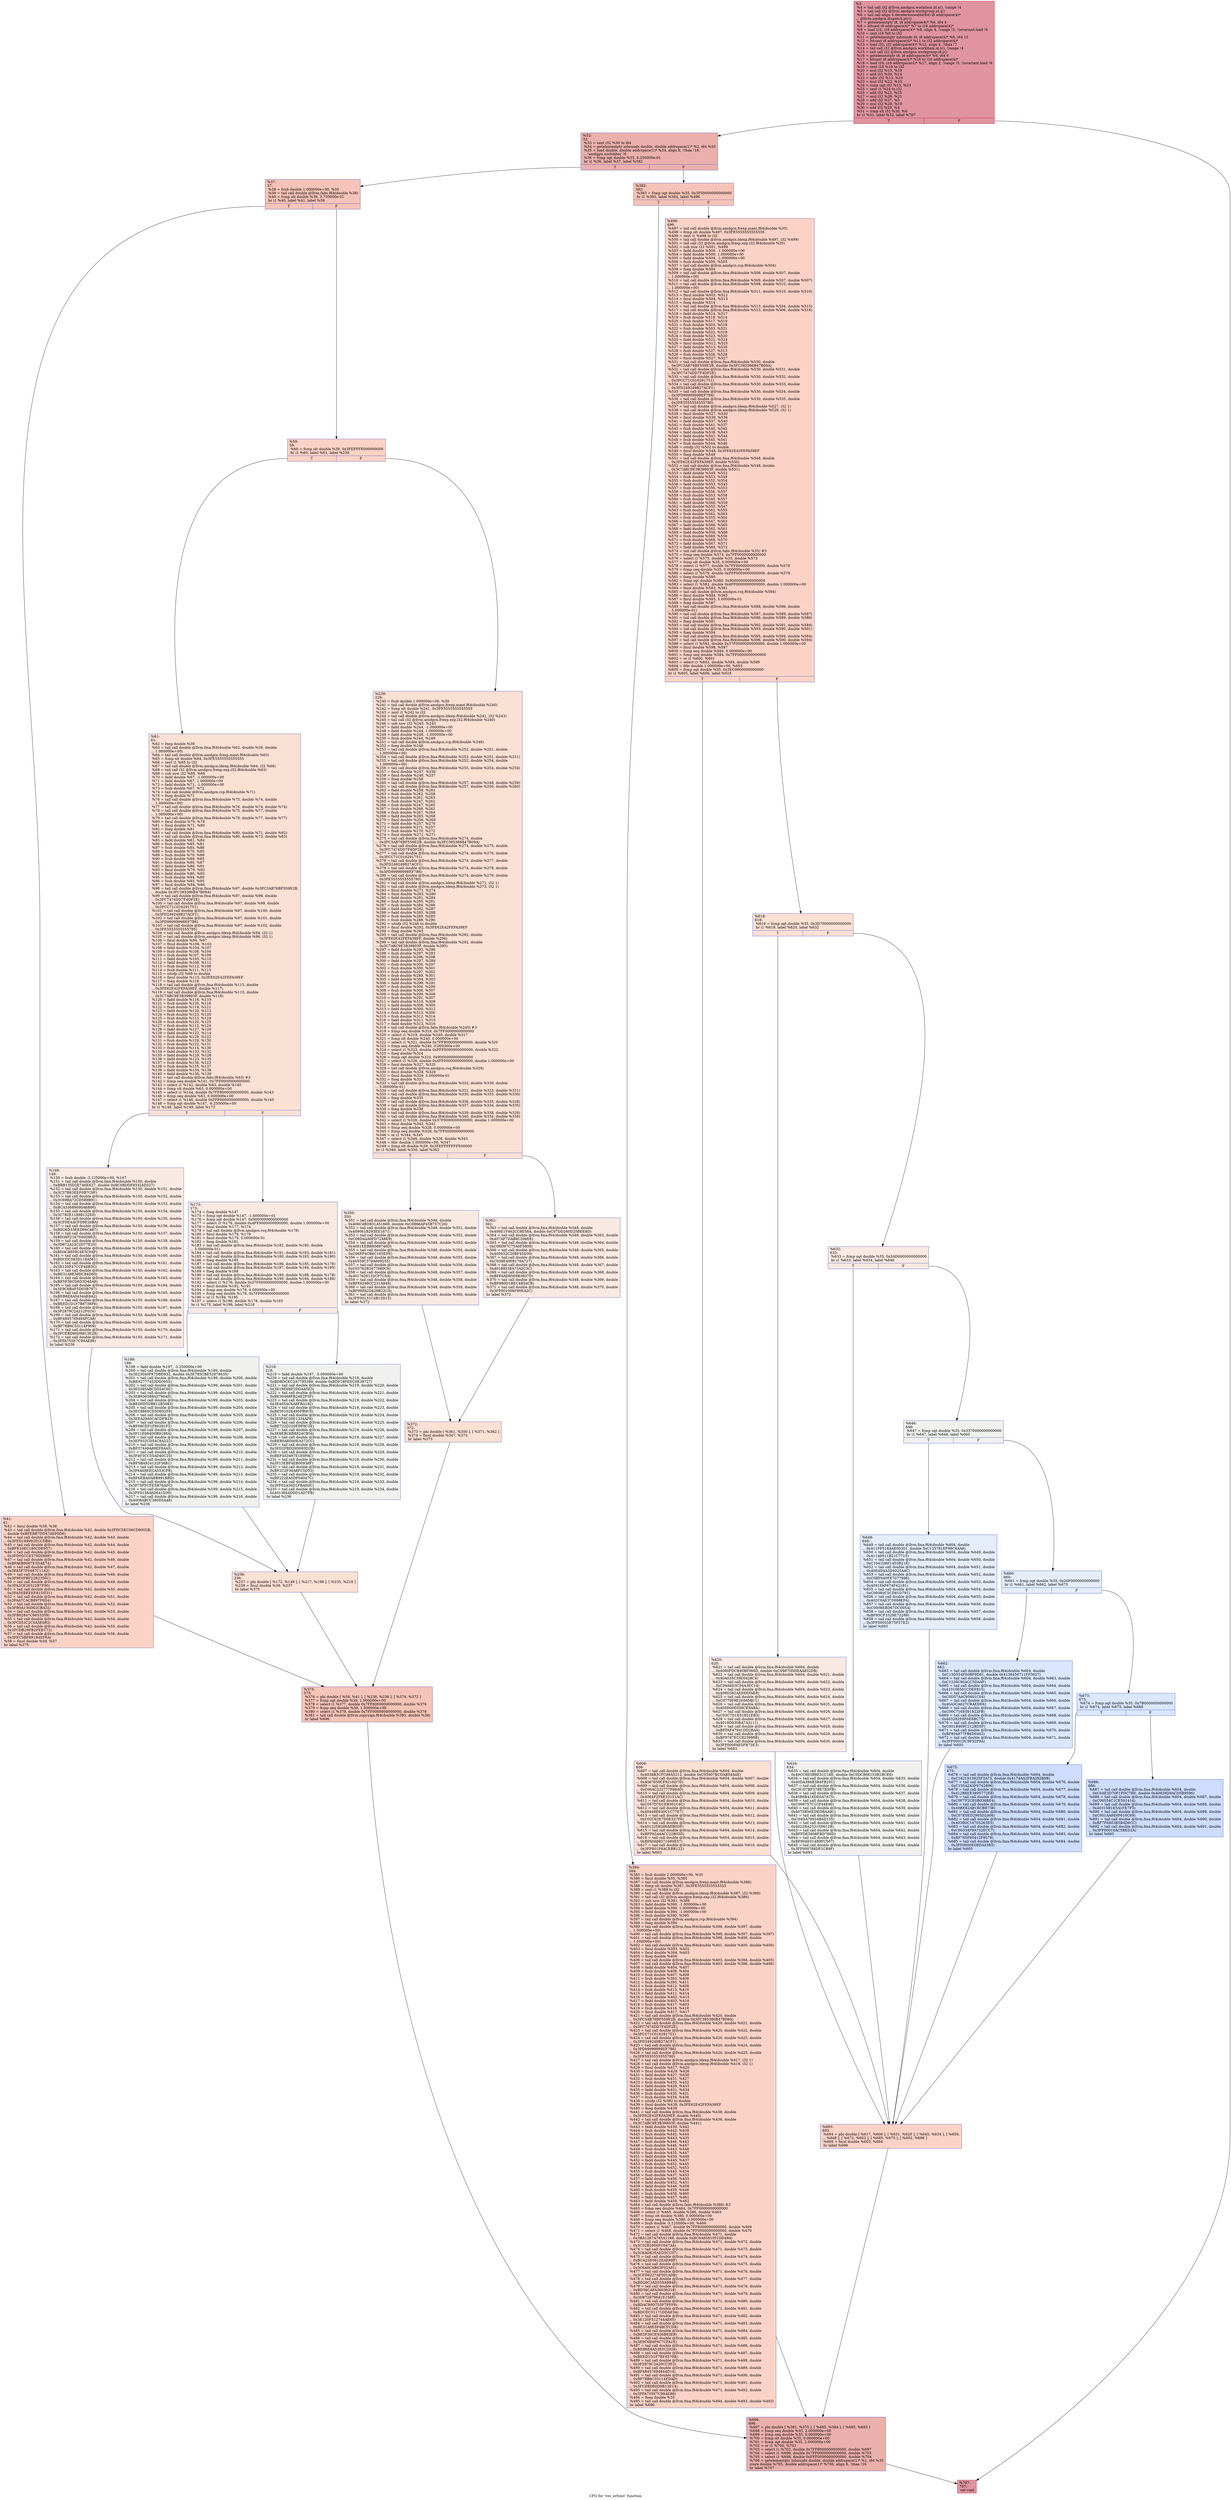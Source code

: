 digraph "CFG for 'vec_erfcinv' function" {
	label="CFG for 'vec_erfcinv' function";

	Node0x645a3f0 [shape=record,color="#b70d28ff", style=filled, fillcolor="#b70d2870",label="{%3:\l  %4 = tail call i32 @llvm.amdgcn.workitem.id.x(), !range !4\l  %5 = tail call i32 @llvm.amdgcn.workgroup.id.x()\l  %6 = tail call align 4 dereferenceable(64) i8 addrspace(4)*\l... @llvm.amdgcn.dispatch.ptr()\l  %7 = getelementptr i8, i8 addrspace(4)* %6, i64 4\l  %8 = bitcast i8 addrspace(4)* %7 to i16 addrspace(4)*\l  %9 = load i16, i16 addrspace(4)* %8, align 4, !range !5, !invariant.load !6\l  %10 = zext i16 %9 to i32\l  %11 = getelementptr inbounds i8, i8 addrspace(4)* %6, i64 12\l  %12 = bitcast i8 addrspace(4)* %11 to i32 addrspace(4)*\l  %13 = load i32, i32 addrspace(4)* %12, align 4, !tbaa !7\l  %14 = tail call i32 @llvm.amdgcn.workitem.id.y(), !range !4\l  %15 = tail call i32 @llvm.amdgcn.workgroup.id.y()\l  %16 = getelementptr i8, i8 addrspace(4)* %6, i64 6\l  %17 = bitcast i8 addrspace(4)* %16 to i16 addrspace(4)*\l  %18 = load i16, i16 addrspace(4)* %17, align 2, !range !5, !invariant.load !6\l  %19 = zext i16 %18 to i32\l  %20 = mul i32 %15, %19\l  %21 = add i32 %20, %14\l  %22 = udiv i32 %13, %10\l  %23 = mul i32 %22, %10\l  %24 = icmp ugt i32 %13, %23\l  %25 = zext i1 %24 to i32\l  %26 = add i32 %22, %25\l  %27 = mul i32 %26, %21\l  %28 = add i32 %27, %5\l  %29 = mul i32 %28, %10\l  %30 = add i32 %29, %4\l  %31 = icmp slt i32 %30, %0\l  br i1 %31, label %32, label %707\l|{<s0>T|<s1>F}}"];
	Node0x645a3f0:s0 -> Node0x645e430;
	Node0x645a3f0:s1 -> Node0x645e4c0;
	Node0x645e430 [shape=record,color="#3d50c3ff", style=filled, fillcolor="#d24b4070",label="{%32:\l32:                                               \l  %33 = sext i32 %30 to i64\l  %34 = getelementptr inbounds double, double addrspace(1)* %2, i64 %33\l  %35 = load double, double addrspace(1)* %34, align 8, !tbaa !16,\l... !amdgpu.noclobber !6\l  %36 = fcmp ogt double %35, 6.250000e-01\l  br i1 %36, label %37, label %382\l|{<s0>T|<s1>F}}"];
	Node0x645e430:s0 -> Node0x645f4e0;
	Node0x645e430:s1 -> Node0x645f570;
	Node0x645f4e0 [shape=record,color="#3d50c3ff", style=filled, fillcolor="#e8765c70",label="{%37:\l37:                                               \l  %38 = fsub double 1.000000e+00, %35\l  %39 = tail call double @llvm.fabs.f64(double %38)\l  %40 = fcmp olt double %39, 3.750000e-01\l  br i1 %40, label %41, label %59\l|{<s0>T|<s1>F}}"];
	Node0x645f4e0:s0 -> Node0x645f9d0;
	Node0x645f4e0:s1 -> Node0x645fa60;
	Node0x645f9d0 [shape=record,color="#3d50c3ff", style=filled, fillcolor="#f59c7d70",label="{%41:\l41:                                               \l  %42 = fmul double %38, %38\l  %43 = tail call double @llvm.fma.f64(double %42, double 0x3FDC5EC06CD8002B,\l... double 0xBFEBB7DD47AEF0D6)\l  %44 = tail call double @llvm.fma.f64(double %42, double %43, double\l... 0x3FED189992ECCDB6)\l  %45 = tail call double @llvm.fma.f64(double %42, double %44, double\l... 0xBFE10EC180CDE957)\l  %46 = tail call double @llvm.fma.f64(double %42, double %45, double\l... 0x3FD05CCE379DD66F)\l  %47 = tail call double @llvm.fma.f64(double %42, double %46, double\l... 0xBFA6B9067E3DAE74)\l  %48 = tail call double @llvm.fma.f64(double %42, double %47, double\l... 0x3FA5F7F0487C11A3)\l  %49 = tail call double @llvm.fma.f64(double %42, double %48, double\l... 0x3F9E0FBF22B2350C)\l  %50 = tail call double @llvm.fma.f64(double %42, double %49, double\l... 0x3FA2CE26322B7F90)\l  %51 = tail call double @llvm.fma.f64(double %42, double %50, double\l... 0x3FA5EBEEEE81DD31)\l  %52 = tail call double @llvm.fma.f64(double %42, double %51, double\l... 0x3FAA7CACB897F0D4)\l  %53 = tail call double @llvm.fma.f64(double %42, double %52, double\l... 0x3FB0A130D62CBA32)\l  %54 = tail call double @llvm.fma.f64(double %42, double %53, double\l... 0x3FB62847C8653359)\l  %55 = tail call double @llvm.fma.f64(double %42, double %54, double\l... 0x3FC053C2C0A5E083)\l  %56 = tail call double @llvm.fma.f64(double %42, double %55, double\l... 0x3FCDB29FB2FEEC72)\l  %57 = tail call double @llvm.fma.f64(double %42, double %56, double\l... 0x3FEC5BF891B4EF6A)\l  %58 = fmul double %39, %57\l  br label %375\l}"];
	Node0x645f9d0 -> Node0x64613e0;
	Node0x645fa60 [shape=record,color="#3d50c3ff", style=filled, fillcolor="#f59c7d70",label="{%59:\l59:                                               \l  %60 = fcmp olt double %39, 0x3FEFFFE000000000\l  br i1 %60, label %61, label %239\l|{<s0>T|<s1>F}}"];
	Node0x645fa60:s0 -> Node0x6461570;
	Node0x645fa60:s1 -> Node0x6461600;
	Node0x6461570 [shape=record,color="#3d50c3ff", style=filled, fillcolor="#f7b99e70",label="{%61:\l61:                                               \l  %62 = fneg double %39\l  %63 = tail call double @llvm.fma.f64(double %62, double %39, double\l... 1.000000e+00)\l  %64 = tail call double @llvm.amdgcn.frexp.mant.f64(double %63)\l  %65 = fcmp olt double %64, 0x3FE5555555555555\l  %66 = zext i1 %65 to i32\l  %67 = tail call double @llvm.amdgcn.ldexp.f64(double %64, i32 %66)\l  %68 = tail call i32 @llvm.amdgcn.frexp.exp.i32.f64(double %63)\l  %69 = sub nsw i32 %68, %66\l  %70 = fadd double %67, -1.000000e+00\l  %71 = fadd double %67, 1.000000e+00\l  %72 = fadd double %71, -1.000000e+00\l  %73 = fsub double %67, %72\l  %74 = tail call double @llvm.amdgcn.rcp.f64(double %71)\l  %75 = fneg double %71\l  %76 = tail call double @llvm.fma.f64(double %75, double %74, double\l... 1.000000e+00)\l  %77 = tail call double @llvm.fma.f64(double %76, double %74, double %74)\l  %78 = tail call double @llvm.fma.f64(double %75, double %77, double\l... 1.000000e+00)\l  %79 = tail call double @llvm.fma.f64(double %78, double %77, double %77)\l  %80 = fmul double %70, %79\l  %81 = fmul double %71, %80\l  %82 = fneg double %81\l  %83 = tail call double @llvm.fma.f64(double %80, double %71, double %82)\l  %84 = tail call double @llvm.fma.f64(double %80, double %73, double %83)\l  %85 = fadd double %81, %84\l  %86 = fsub double %85, %81\l  %87 = fsub double %84, %86\l  %88 = fsub double %70, %85\l  %89 = fsub double %70, %88\l  %90 = fsub double %89, %85\l  %91 = fsub double %90, %87\l  %92 = fadd double %88, %91\l  %93 = fmul double %79, %92\l  %94 = fadd double %80, %93\l  %95 = fsub double %94, %80\l  %96 = fsub double %93, %95\l  %97 = fmul double %94, %94\l  %98 = tail call double @llvm.fma.f64(double %97, double 0x3FC3AB76BF559E2B,\l... double 0x3FC385386B47B09A)\l  %99 = tail call double @llvm.fma.f64(double %97, double %98, double\l... 0x3FC7474DD7F4DF2E)\l  %100 = tail call double @llvm.fma.f64(double %97, double %99, double\l... 0x3FCC71C016291751)\l  %101 = tail call double @llvm.fma.f64(double %97, double %100, double\l... 0x3FD249249B27ACF1)\l  %102 = tail call double @llvm.fma.f64(double %97, double %101, double\l... 0x3FD99999998EF7B6)\l  %103 = tail call double @llvm.fma.f64(double %97, double %102, double\l... 0x3FE5555555555780)\l  %104 = tail call double @llvm.amdgcn.ldexp.f64(double %94, i32 1)\l  %105 = tail call double @llvm.amdgcn.ldexp.f64(double %96, i32 1)\l  %106 = fmul double %94, %97\l  %107 = fmul double %106, %103\l  %108 = fadd double %104, %107\l  %109 = fsub double %108, %104\l  %110 = fsub double %107, %109\l  %111 = fadd double %105, %110\l  %112 = fadd double %108, %111\l  %113 = fsub double %112, %108\l  %114 = fsub double %111, %113\l  %115 = sitofp i32 %69 to double\l  %116 = fmul double %115, 0x3FE62E42FEFA39EF\l  %117 = fneg double %116\l  %118 = tail call double @llvm.fma.f64(double %115, double\l... 0x3FE62E42FEFA39EF, double %117)\l  %119 = tail call double @llvm.fma.f64(double %115, double\l... 0x3C7ABC9E3B39803F, double %118)\l  %120 = fadd double %116, %119\l  %121 = fsub double %120, %116\l  %122 = fsub double %119, %121\l  %123 = fadd double %120, %112\l  %124 = fsub double %123, %120\l  %125 = fsub double %123, %124\l  %126 = fsub double %120, %125\l  %127 = fsub double %112, %124\l  %128 = fadd double %127, %126\l  %129 = fadd double %122, %114\l  %130 = fsub double %129, %122\l  %131 = fsub double %129, %130\l  %132 = fsub double %122, %131\l  %133 = fsub double %114, %130\l  %134 = fadd double %133, %132\l  %135 = fadd double %129, %128\l  %136 = fadd double %123, %135\l  %137 = fsub double %136, %123\l  %138 = fsub double %135, %137\l  %139 = fadd double %134, %138\l  %140 = fadd double %136, %139\l  %141 = tail call double @llvm.fabs.f64(double %63) #3\l  %142 = fcmp oeq double %141, 0x7FF0000000000000\l  %143 = select i1 %142, double %63, double %140\l  %144 = fcmp olt double %63, 0.000000e+00\l  %145 = select i1 %144, double 0x7FF8000000000000, double %143\l  %146 = fcmp oeq double %63, 0.000000e+00\l  %147 = select i1 %146, double 0xFFF0000000000000, double %145\l  %148 = fcmp ogt double %147, -6.250000e+00\l  br i1 %148, label %149, label %173\l|{<s0>T|<s1>F}}"];
	Node0x6461570:s0 -> Node0x6466360;
	Node0x6461570:s1 -> Node0x64663f0;
	Node0x6466360 [shape=record,color="#3d50c3ff", style=filled, fillcolor="#efcebd70",label="{%149:\l149:                                              \l  %150 = fsub double -3.125000e+00, %147\l  %151 = tail call double @llvm.fma.f64(double %150, double\l... 0xBBB135D2E746E627, double 0xBC08DDF93324D327)\l  %152 = tail call double @llvm.fma.f64(double %150, double %151, double\l... 0x3C37B83EEF0B7C9F)\l  %153 = tail call double @llvm.fma.f64(double %150, double %152, double\l... 0x3C69BA72CD589B91)\l  %154 = tail call double @llvm.fma.f64(double %150, double %153, double\l... 0xBCA33689090A6B96)\l  %155 = tail call double @llvm.fma.f64(double %150, double %154, double\l... 0x3C782E11898132E0)\l  %156 = tail call double @llvm.fma.f64(double %150, double %155, double\l... 0x3CFDE4ACFD9E26BA)\l  %157 = tail call double @llvm.fma.f64(double %150, double %156, double\l... 0xBD26D33EED66C487)\l  %158 = tail call double @llvm.fma.f64(double %150, double %157, double\l... 0xBD36F2167040D8E2)\l  %159 = tail call double @llvm.fma.f64(double %150, double %158, double\l... 0x3D872A22C2D77E20)\l  %160 = tail call double @llvm.fma.f64(double %150, double %159, double\l... 0xBDAC8859C4E5C0AF)\l  %161 = tail call double @llvm.fma.f64(double %150, double %160, double\l... 0xBDCDC583D118A561)\l  %162 = tail call double @llvm.fma.f64(double %150, double %161, double\l... 0x3E120F47CCF46B3C)\l  %163 = tail call double @llvm.fma.f64(double %150, double %162, double\l... 0xBE31A9E38DC84D60)\l  %164 = tail call double @llvm.fma.f64(double %150, double %163, double\l... 0xBE5F36CD6D3D46A9)\l  %165 = tail call double @llvm.fma.f64(double %150, double %164, double\l... 0x3E9C6B4F5D03B787)\l  %166 = tail call double @llvm.fma.f64(double %150, double %165, double\l... 0xBEB6E8A5434AE8A2)\l  %167 = tail call double @llvm.fma.f64(double %150, double %166, double\l... 0xBEED1D1F7B8736F6)\l  %168 = tail call double @llvm.fma.f64(double %150, double %167, double\l... 0x3F2879C2A212F024)\l  %169 = tail call double @llvm.fma.f64(double %150, double %168, double\l... 0xBF4845769484FCA8)\l  %170 = tail call double @llvm.fma.f64(double %150, double %169, double\l... 0xBF78B6C33114F909)\l  %171 = tail call double @llvm.fma.f64(double %150, double %170, double\l... 0x3FCEBD80D9B13E28)\l  %172 = tail call double @llvm.fma.f64(double %150, double %171, double\l... 0x3FFA755E7C99AE86)\l  br label %236\l}"];
	Node0x6466360 -> Node0x6468fa0;
	Node0x64663f0 [shape=record,color="#3d50c3ff", style=filled, fillcolor="#efcebd70",label="{%173:\l173:                                              \l  %174 = fneg double %147\l  %175 = fcmp ogt double %147, -1.600000e+01\l  %176 = fcmp ogt double %147, 0x9000000000000000\l  %177 = select i1 %176, double 0x4FF0000000000000, double 1.000000e+00\l  %178 = fmul double %177, %174\l  %179 = tail call double @llvm.amdgcn.rsq.f64(double %178)\l  %180 = fmul double %178, %179\l  %181 = fmul double %179, 5.000000e-01\l  %182 = fneg double %181\l  %183 = tail call double @llvm.fma.f64(double %182, double %180, double\l... 5.000000e-01)\l  %184 = tail call double @llvm.fma.f64(double %181, double %183, double %181)\l  %185 = tail call double @llvm.fma.f64(double %180, double %183, double %180)\l  %186 = fneg double %185\l  %187 = tail call double @llvm.fma.f64(double %186, double %185, double %178)\l  %188 = tail call double @llvm.fma.f64(double %187, double %184, double %185)\l  %189 = fneg double %188\l  %190 = tail call double @llvm.fma.f64(double %189, double %188, double %178)\l  %191 = tail call double @llvm.fma.f64(double %190, double %184, double %188)\l  %192 = select i1 %176, double 0x37F0000000000000, double 1.000000e+00\l  %193 = fmul double %192, %191\l  %194 = fcmp oeq double %178, 0.000000e+00\l  %195 = fcmp oeq double %178, 0x7FF0000000000000\l  %196 = or i1 %194, %195\l  %197 = select i1 %196, double %178, double %193\l  br i1 %175, label %198, label %218\l|{<s0>T|<s1>F}}"];
	Node0x64663f0:s0 -> Node0x646a4f0;
	Node0x64663f0:s1 -> Node0x646a580;
	Node0x646a4f0 [shape=record,color="#3d50c3ff", style=filled, fillcolor="#dedcdb70",label="{%198:\l198:                                              \l  %199 = fadd double %197, -3.250000e+00\l  %200 = tail call double @llvm.fma.f64(double %199, double\l... 0x3E23040F87DBD932, double 0x3E785CBE52878635)\l  %201 = tail call double @llvm.fma.f64(double %199, double %200, double\l... 0xBE92777453DD3955)\l  %202 = tail call double @llvm.fma.f64(double %199, double %201, double\l... 0x3E5395ABCD554C6C)\l  %203 = tail call double @llvm.fma.f64(double %199, double %202, double\l... 0x3EB936388A3790AD)\l  %204 = tail call double @llvm.fma.f64(double %199, double %203, double\l... 0xBED0D5DB812B5083)\l  %205 = tail call double @llvm.fma.f64(double %199, double %204, double\l... 0x3EC8860CD5D652F6)\l  %206 = tail call double @llvm.fma.f64(double %199, double %205, double\l... 0x3EEA29A0CACDFB23)\l  %207 = tail call double @llvm.fma.f64(double %199, double %206, double\l... 0xBF08CEF1F80281F2)\l  %208 = tail call double @llvm.fma.f64(double %199, double %207, double\l... 0x3F11E684D0B9188A)\l  %209 = tail call double @llvm.fma.f64(double %199, double %208, double\l... 0x3EF932CD54C8A222)\l  %210 = tail call double @llvm.fma.f64(double %199, double %209, double\l... 0xBF37448A89EF8AA3)\l  %211 = tail call double @llvm.fma.f64(double %199, double %210, double\l... 0x3F4F3CC55AD40C25)\l  %212 = tail call double @llvm.fma.f64(double %199, double %211, double\l... 0xBF5BA924132F38B1)\l  %213 = tail call double @llvm.fma.f64(double %199, double %212, double\l... 0x3F6468EECA533CF8)\l  %214 = tail call double @llvm.fma.f64(double %199, double %213, double\l... 0xBF6EBADABB891BBD)\l  %215 = tail call double @llvm.fma.f64(double %199, double %214, double\l... 0x3F75FFCFE5B76AFC)\l  %216 = tail call double @llvm.fma.f64(double %199, double %215, double\l... 0x3FF0158A6D641D39)\l  %217 = tail call double @llvm.fma.f64(double %199, double %216, double\l... 0x4008ABCC380D5A48)\l  br label %236\l}"];
	Node0x646a4f0 -> Node0x6468fa0;
	Node0x646a580 [shape=record,color="#3d50c3ff", style=filled, fillcolor="#dedcdb70",label="{%218:\l218:                                              \l  %219 = fadd double %197, -5.000000e+00\l  %220 = tail call double @llvm.fma.f64(double %219, double\l... 0xBDBDCEC3A7785389, double 0xBDF18FEEC0E38727)\l  %221 = tail call double @llvm.fma.f64(double %219, double %220, double\l... 0x3E19E6BF2DDA45E3)\l  %222 = tail call double @llvm.fma.f64(double %219, double %221, double\l... 0xBE30468FB24E2F5F)\l  %223 = tail call double @llvm.fma.f64(double %219, double %222, double\l... 0x3E405AC6A8FBA182)\l  %224 = tail call double @llvm.fma.f64(double %219, double %223, double\l... 0xBE50102E495FB9C0)\l  %225 = tail call double @llvm.fma.f64(double %219, double %224, double\l... 0x3E5F4C20E1334AF8)\l  %226 = tail call double @llvm.fma.f64(double %219, double %225, double\l... 0xBE722D220FDF9C3E)\l  %227 = tail call double @llvm.fma.f64(double %219, double %226, double\l... 0x3E8EBC8BB824CB54)\l  %228 = tail call double @llvm.fma.f64(double %219, double %227, double\l... 0xBEB0A8D40EA372CC)\l  %229 = tail call double @llvm.fma.f64(double %219, double %228, double\l... 0x3ED2FBD29D093D2B)\l  %230 = tail call double @llvm.fma.f64(double %219, double %229, double\l... 0xBEF4A3497E1E0FAC)\l  %231 = tail call double @llvm.fma.f64(double %219, double %230, double\l... 0x3F13EBF4EB00938F)\l  %232 = tail call double @llvm.fma.f64(double %219, double %231, double\l... 0xBF2C2F36A8FC5D53)\l  %233 = tail call double @llvm.fma.f64(double %219, double %232, double\l... 0xBF222EA5DF04047C)\l  %234 = tail call double @llvm.fma.f64(double %219, double %233, double\l... 0x3FF02A30D1FBA0DC)\l  %235 = tail call double @llvm.fma.f64(double %219, double %234, double\l... 0x4013664DDD1AD7FB)\l  br label %236\l}"];
	Node0x646a580 -> Node0x6468fa0;
	Node0x6468fa0 [shape=record,color="#3d50c3ff", style=filled, fillcolor="#f7b99e70",label="{%236:\l236:                                              \l  %237 = phi double [ %172, %149 ], [ %217, %198 ], [ %235, %218 ]\l  %238 = fmul double %39, %237\l  br label %375\l}"];
	Node0x6468fa0 -> Node0x64613e0;
	Node0x6461600 [shape=record,color="#3d50c3ff", style=filled, fillcolor="#f7b99e70",label="{%239:\l239:                                              \l  %240 = fsub double 1.000000e+00, %39\l  %241 = tail call double @llvm.amdgcn.frexp.mant.f64(double %240)\l  %242 = fcmp olt double %241, 0x3FE5555555555555\l  %243 = zext i1 %242 to i32\l  %244 = tail call double @llvm.amdgcn.ldexp.f64(double %241, i32 %243)\l  %245 = tail call i32 @llvm.amdgcn.frexp.exp.i32.f64(double %240)\l  %246 = sub nsw i32 %245, %243\l  %247 = fadd double %244, -1.000000e+00\l  %248 = fadd double %244, 1.000000e+00\l  %249 = fadd double %248, -1.000000e+00\l  %250 = fsub double %244, %249\l  %251 = tail call double @llvm.amdgcn.rcp.f64(double %248)\l  %252 = fneg double %248\l  %253 = tail call double @llvm.fma.f64(double %252, double %251, double\l... 1.000000e+00)\l  %254 = tail call double @llvm.fma.f64(double %253, double %251, double %251)\l  %255 = tail call double @llvm.fma.f64(double %252, double %254, double\l... 1.000000e+00)\l  %256 = tail call double @llvm.fma.f64(double %255, double %254, double %254)\l  %257 = fmul double %247, %256\l  %258 = fmul double %248, %257\l  %259 = fneg double %258\l  %260 = tail call double @llvm.fma.f64(double %257, double %248, double %259)\l  %261 = tail call double @llvm.fma.f64(double %257, double %250, double %260)\l  %262 = fadd double %258, %261\l  %263 = fsub double %262, %258\l  %264 = fsub double %261, %263\l  %265 = fsub double %247, %262\l  %266 = fsub double %247, %265\l  %267 = fsub double %266, %262\l  %268 = fsub double %267, %264\l  %269 = fadd double %265, %268\l  %270 = fmul double %256, %269\l  %271 = fadd double %257, %270\l  %272 = fsub double %271, %257\l  %273 = fsub double %270, %272\l  %274 = fmul double %271, %271\l  %275 = tail call double @llvm.fma.f64(double %274, double\l... 0x3FC3AB76BF559E2B, double 0x3FC385386B47B09A)\l  %276 = tail call double @llvm.fma.f64(double %274, double %275, double\l... 0x3FC7474DD7F4DF2E)\l  %277 = tail call double @llvm.fma.f64(double %274, double %276, double\l... 0x3FCC71C016291751)\l  %278 = tail call double @llvm.fma.f64(double %274, double %277, double\l... 0x3FD249249B27ACF1)\l  %279 = tail call double @llvm.fma.f64(double %274, double %278, double\l... 0x3FD99999998EF7B6)\l  %280 = tail call double @llvm.fma.f64(double %274, double %279, double\l... 0x3FE5555555555780)\l  %281 = tail call double @llvm.amdgcn.ldexp.f64(double %271, i32 1)\l  %282 = tail call double @llvm.amdgcn.ldexp.f64(double %273, i32 1)\l  %283 = fmul double %271, %274\l  %284 = fmul double %283, %280\l  %285 = fadd double %281, %284\l  %286 = fsub double %285, %281\l  %287 = fsub double %284, %286\l  %288 = fadd double %282, %287\l  %289 = fadd double %285, %288\l  %290 = fsub double %289, %285\l  %291 = fsub double %288, %290\l  %292 = sitofp i32 %246 to double\l  %293 = fmul double %292, 0x3FE62E42FEFA39EF\l  %294 = fneg double %293\l  %295 = tail call double @llvm.fma.f64(double %292, double\l... 0x3FE62E42FEFA39EF, double %294)\l  %296 = tail call double @llvm.fma.f64(double %292, double\l... 0x3C7ABC9E3B39803F, double %295)\l  %297 = fadd double %293, %296\l  %298 = fsub double %297, %293\l  %299 = fsub double %296, %298\l  %300 = fadd double %297, %289\l  %301 = fsub double %300, %297\l  %302 = fsub double %300, %301\l  %303 = fsub double %297, %302\l  %304 = fsub double %289, %301\l  %305 = fadd double %304, %303\l  %306 = fadd double %299, %291\l  %307 = fsub double %306, %299\l  %308 = fsub double %306, %307\l  %309 = fsub double %299, %308\l  %310 = fsub double %291, %307\l  %311 = fadd double %310, %309\l  %312 = fadd double %306, %305\l  %313 = fadd double %300, %312\l  %314 = fsub double %313, %300\l  %315 = fsub double %312, %314\l  %316 = fadd double %311, %315\l  %317 = fadd double %313, %316\l  %318 = tail call double @llvm.fabs.f64(double %240) #3\l  %319 = fcmp oeq double %318, 0x7FF0000000000000\l  %320 = select i1 %319, double %240, double %317\l  %321 = fcmp olt double %240, 0.000000e+00\l  %322 = select i1 %321, double 0x7FF8000000000000, double %320\l  %323 = fcmp oeq double %240, 0.000000e+00\l  %324 = select i1 %323, double 0xFFF0000000000000, double %322\l  %325 = fneg double %324\l  %326 = fcmp ogt double %324, 0x9000000000000000\l  %327 = select i1 %326, double 0x4FF0000000000000, double 1.000000e+00\l  %328 = fmul double %327, %325\l  %329 = tail call double @llvm.amdgcn.rsq.f64(double %328)\l  %330 = fmul double %328, %329\l  %331 = fmul double %329, 5.000000e-01\l  %332 = fneg double %331\l  %333 = tail call double @llvm.fma.f64(double %332, double %330, double\l... 5.000000e-01)\l  %334 = tail call double @llvm.fma.f64(double %331, double %333, double %331)\l  %335 = tail call double @llvm.fma.f64(double %330, double %333, double %330)\l  %336 = fneg double %335\l  %337 = tail call double @llvm.fma.f64(double %336, double %335, double %328)\l  %338 = tail call double @llvm.fma.f64(double %337, double %334, double %335)\l  %339 = fneg double %338\l  %340 = tail call double @llvm.fma.f64(double %339, double %338, double %328)\l  %341 = tail call double @llvm.fma.f64(double %340, double %334, double %338)\l  %342 = select i1 %326, double 0x37F0000000000000, double 1.000000e+00\l  %343 = fmul double %342, %341\l  %344 = fcmp oeq double %328, 0.000000e+00\l  %345 = fcmp oeq double %328, 0x7FF0000000000000\l  %346 = or i1 %344, %345\l  %347 = select i1 %346, double %328, double %343\l  %348 = fdiv double 1.000000e+00, %347\l  %349 = fcmp olt double %39, 0x3FEFFFFFFFE00000\l  br i1 %349, label %350, label %362\l|{<s0>T|<s1>F}}"];
	Node0x6461600:s0 -> Node0x6474630;
	Node0x6461600:s1 -> Node0x6474680;
	Node0x6474630 [shape=record,color="#3d50c3ff", style=filled, fillcolor="#efcebd70",label="{%350:\l350:                                              \l  %351 = tail call double @llvm.fma.f64(double %348, double\l... 0x406C4BD831A51669, double 0xC0866AF45B757C26)\l  %352 = tail call double @llvm.fma.f64(double %348, double %351, double\l... 0x409061B293EE1671)\l  %353 = tail call double @llvm.fma.f64(double %348, double %352, double\l... 0xC08D4AA0FD7248E9)\l  %354 = tail call double @llvm.fma.f64(double %348, double %353, double\l... 0x4081EEBB0088748D)\l  %355 = tail call double @llvm.fma.f64(double %348, double %354, double\l... 0xC06FF4CB6C165EFE)\l  %356 = tail call double @llvm.fma.f64(double %348, double %355, double\l... 0x40559C379A609255)\l  %357 = tail call double @llvm.fma.f64(double %348, double %356, double\l... 0xC03762B2677680C6)\l  %358 = tail call double @llvm.fma.f64(double %348, double %357, double\l... 0x4017626132CF7C5A)\l  %359 = tail call double @llvm.fma.f64(double %348, double %358, double\l... 0xBFFA298CC231A949)\l  %360 = tail call double @llvm.fma.f64(double %348, double %359, double\l... 0xBF99FA2D429B22CA)\l  %361 = tail call double @llvm.fma.f64(double %348, double %360, double\l... 0x3FF00131C4B15D15)\l  br label %372\l}"];
	Node0x6474630 -> Node0x6475790;
	Node0x6474680 [shape=record,color="#3d50c3ff", style=filled, fillcolor="#efcebd70",label="{%362:\l362:                                              \l  %363 = tail call double @llvm.fma.f64(double %348, double\l... 0x406E1F462CC8E58A, double 0xC07DD260D25BEE8D)\l  %364 = tail call double @llvm.fma.f64(double %348, double %363, double\l... 0x407AF7DAB6C206E6)\l  %365 = tail call double @llvm.fma.f64(double %348, double %364, double\l... 0xC06D97C75A0F5809)\l  %366 = tail call double @llvm.fma.f64(double %348, double %365, double\l... 0x405632C20BF45D30)\l  %367 = tail call double @llvm.fma.f64(double %348, double %366, double\l... 0xC038E4908179A727)\l  %368 = tail call double @llvm.fma.f64(double %348, double %367, double\l... 0x40189538A73A2C3C)\l  %369 = tail call double @llvm.fma.f64(double %348, double %368, double\l... 0xBFFAAD8569B3607D)\l  %370 = tail call double @llvm.fma.f64(double %348, double %369, double\l... 0xBF980D1BEC4B54CB)\l  %371 = tail call double @llvm.fma.f64(double %348, double %370, double\l... 0x3FF001006F90EA2C)\l  br label %372\l}"];
	Node0x6474680 -> Node0x6475790;
	Node0x6475790 [shape=record,color="#3d50c3ff", style=filled, fillcolor="#f7b99e70",label="{%372:\l372:                                              \l  %373 = phi double [ %361, %350 ], [ %371, %362 ]\l  %374 = fmul double %347, %373\l  br label %375\l}"];
	Node0x6475790 -> Node0x64613e0;
	Node0x64613e0 [shape=record,color="#3d50c3ff", style=filled, fillcolor="#e8765c70",label="{%375:\l375:                                              \l  %376 = phi double [ %58, %41 ], [ %238, %236 ], [ %374, %372 ]\l  %377 = fcmp ogt double %39, 1.000000e+00\l  %378 = select i1 %377, double 0x7FF8000000000000, double %376\l  %379 = fcmp oeq double %39, 1.000000e+00\l  %380 = select i1 %379, double 0x7FF0000000000000, double %378\l  %381 = tail call double @llvm.copysign.f64(double %380, double %38)\l  br label %696\l}"];
	Node0x64613e0 -> Node0x6476c90;
	Node0x645f570 [shape=record,color="#3d50c3ff", style=filled, fillcolor="#e8765c70",label="{%382:\l382:                                              \l  %383 = fcmp ogt double %35, 0x3F50000000000000\l  br i1 %383, label %384, label %496\l|{<s0>T|<s1>F}}"];
	Node0x645f570:s0 -> Node0x6476de0;
	Node0x645f570:s1 -> Node0x6476e70;
	Node0x6476de0 [shape=record,color="#3d50c3ff", style=filled, fillcolor="#f59c7d70",label="{%384:\l384:                                              \l  %385 = fsub double 2.000000e+00, %35\l  %386 = fmul double %35, %385\l  %387 = tail call double @llvm.amdgcn.frexp.mant.f64(double %386)\l  %388 = fcmp olt double %387, 0x3FE5555555555555\l  %389 = zext i1 %388 to i32\l  %390 = tail call double @llvm.amdgcn.ldexp.f64(double %387, i32 %389)\l  %391 = tail call i32 @llvm.amdgcn.frexp.exp.i32.f64(double %386)\l  %392 = sub nsw i32 %391, %389\l  %393 = fadd double %390, -1.000000e+00\l  %394 = fadd double %390, 1.000000e+00\l  %395 = fadd double %394, -1.000000e+00\l  %396 = fsub double %390, %395\l  %397 = tail call double @llvm.amdgcn.rcp.f64(double %394)\l  %398 = fneg double %394\l  %399 = tail call double @llvm.fma.f64(double %398, double %397, double\l... 1.000000e+00)\l  %400 = tail call double @llvm.fma.f64(double %399, double %397, double %397)\l  %401 = tail call double @llvm.fma.f64(double %398, double %400, double\l... 1.000000e+00)\l  %402 = tail call double @llvm.fma.f64(double %401, double %400, double %400)\l  %403 = fmul double %393, %402\l  %404 = fmul double %394, %403\l  %405 = fneg double %404\l  %406 = tail call double @llvm.fma.f64(double %403, double %394, double %405)\l  %407 = tail call double @llvm.fma.f64(double %403, double %396, double %406)\l  %408 = fadd double %404, %407\l  %409 = fsub double %408, %404\l  %410 = fsub double %407, %409\l  %411 = fsub double %393, %408\l  %412 = fsub double %393, %411\l  %413 = fsub double %412, %408\l  %414 = fsub double %413, %410\l  %415 = fadd double %411, %414\l  %416 = fmul double %402, %415\l  %417 = fadd double %403, %416\l  %418 = fsub double %417, %403\l  %419 = fsub double %416, %418\l  %420 = fmul double %417, %417\l  %421 = tail call double @llvm.fma.f64(double %420, double\l... 0x3FC3AB76BF559E2B, double 0x3FC385386B47B09A)\l  %422 = tail call double @llvm.fma.f64(double %420, double %421, double\l... 0x3FC7474DD7F4DF2E)\l  %423 = tail call double @llvm.fma.f64(double %420, double %422, double\l... 0x3FCC71C016291751)\l  %424 = tail call double @llvm.fma.f64(double %420, double %423, double\l... 0x3FD249249B27ACF1)\l  %425 = tail call double @llvm.fma.f64(double %420, double %424, double\l... 0x3FD99999998EF7B6)\l  %426 = tail call double @llvm.fma.f64(double %420, double %425, double\l... 0x3FE5555555555780)\l  %427 = tail call double @llvm.amdgcn.ldexp.f64(double %417, i32 1)\l  %428 = tail call double @llvm.amdgcn.ldexp.f64(double %419, i32 1)\l  %429 = fmul double %417, %420\l  %430 = fmul double %429, %426\l  %431 = fadd double %427, %430\l  %432 = fsub double %431, %427\l  %433 = fsub double %430, %432\l  %434 = fadd double %428, %433\l  %435 = fadd double %431, %434\l  %436 = fsub double %435, %431\l  %437 = fsub double %434, %436\l  %438 = sitofp i32 %392 to double\l  %439 = fmul double %438, 0x3FE62E42FEFA39EF\l  %440 = fneg double %439\l  %441 = tail call double @llvm.fma.f64(double %438, double\l... 0x3FE62E42FEFA39EF, double %440)\l  %442 = tail call double @llvm.fma.f64(double %438, double\l... 0x3C7ABC9E3B39803F, double %441)\l  %443 = fadd double %439, %442\l  %444 = fsub double %443, %439\l  %445 = fsub double %442, %444\l  %446 = fadd double %443, %435\l  %447 = fsub double %446, %443\l  %448 = fsub double %446, %447\l  %449 = fsub double %443, %448\l  %450 = fsub double %435, %447\l  %451 = fadd double %450, %449\l  %452 = fadd double %445, %437\l  %453 = fsub double %452, %445\l  %454 = fsub double %452, %453\l  %455 = fsub double %445, %454\l  %456 = fsub double %437, %453\l  %457 = fadd double %456, %455\l  %458 = fadd double %452, %451\l  %459 = fadd double %446, %458\l  %460 = fsub double %459, %446\l  %461 = fsub double %458, %460\l  %462 = fadd double %457, %461\l  %463 = fadd double %459, %462\l  %464 = tail call double @llvm.fabs.f64(double %386) #3\l  %465 = fcmp oeq double %464, 0x7FF0000000000000\l  %466 = select i1 %465, double %386, double %463\l  %467 = fcmp olt double %386, 0.000000e+00\l  %468 = fcmp oeq double %386, 0.000000e+00\l  %469 = fsub double -3.125000e+00, %466\l  %470 = select i1 %467, double 0x7FF8000000000000, double %469\l  %471 = select i1 %468, double 0x7FF0000000000000, double %470\l  %472 = tail call double @llvm.fma.f64(double %471, double\l... 0x3BA1267A785A1166, double 0xBC0A6581051DD484)\l  %473 = tail call double @llvm.fma.f64(double %471, double %472, double\l... 0x3C32B2956FC047A4)\l  %474 = tail call double @llvm.fma.f64(double %471, double %473, double\l... 0x3C6AD835AED5CC07)\l  %475 = tail call double @llvm.fma.f64(double %471, double %474, double\l... 0xBCA25E0612EAE68F)\l  %476 = tail call double @llvm.fma.f64(double %471, double %475, double\l... 0x3C6A0CAB63F02A91)\l  %477 = tail call double @llvm.fma.f64(double %471, double %476, double\l... 0x3CFD9227AF501ADB)\l  %478 = tail call double @llvm.fma.f64(double %471, double %477, double\l... 0xBD26C3AD559A9B4E)\l  %479 = tail call double @llvm.fma.f64(double %471, double %478, double\l... 0xBD36CAFA36036318)\l  %480 = tail call double @llvm.fma.f64(double %471, double %479, double\l... 0x3D872879641E158F)\l  %481 = tail call double @llvm.fma.f64(double %471, double %480, double\l... 0xBDAC89D755F7FFF8)\l  %482 = tail call double @llvm.fma.f64(double %471, double %481, double\l... 0xBDCDC51171DDAE3A)\l  %483 = tail call double @llvm.fma.f64(double %471, double %482, double\l... 0x3E120F512744AE65)\l  %484 = tail call double @llvm.fma.f64(double %471, double %483, double\l... 0xBE31A9E5F4BCFCD8)\l  %485 = tail call double @llvm.fma.f64(double %471, double %484, double\l... 0xBE5F36CE926B83E8)\l  %486 = tail call double @llvm.fma.f64(double %471, double %485, double\l... 0x3E9C6B4F6C7CFA1E)\l  %487 = tail call double @llvm.fma.f64(double %471, double %486, double\l... 0xBEB6E8A53E0C2026)\l  %488 = tail call double @llvm.fma.f64(double %471, double %487, double\l... 0xBEED1D1F7BF4570B)\l  %489 = tail call double @llvm.fma.f64(double %471, double %488, double\l... 0x3F2879C2A20CC3E2)\l  %490 = tail call double @llvm.fma.f64(double %471, double %489, double\l... 0xBF48457694844D14)\l  %491 = tail call double @llvm.fma.f64(double %471, double %490, double\l... 0xBF78B6C33114EDAD)\l  %492 = tail call double @llvm.fma.f64(double %471, double %491, double\l... 0x3FCEBD80D9B13E14)\l  %493 = tail call double @llvm.fma.f64(double %471, double %492, double\l... 0x3FFA755E7C99AE86)\l  %494 = fneg double %35\l  %495 = tail call double @llvm.fma.f64(double %494, double %493, double %493)\l  br label %696\l}"];
	Node0x6476de0 -> Node0x6476c90;
	Node0x6476e70 [shape=record,color="#3d50c3ff", style=filled, fillcolor="#f59c7d70",label="{%496:\l496:                                              \l  %497 = tail call double @llvm.amdgcn.frexp.mant.f64(double %35)\l  %498 = fcmp olt double %497, 0x3FE5555555555555\l  %499 = zext i1 %498 to i32\l  %500 = tail call double @llvm.amdgcn.ldexp.f64(double %497, i32 %499)\l  %501 = tail call i32 @llvm.amdgcn.frexp.exp.i32.f64(double %35)\l  %502 = sub nsw i32 %501, %499\l  %503 = fadd double %500, -1.000000e+00\l  %504 = fadd double %500, 1.000000e+00\l  %505 = fadd double %504, -1.000000e+00\l  %506 = fsub double %500, %505\l  %507 = tail call double @llvm.amdgcn.rcp.f64(double %504)\l  %508 = fneg double %504\l  %509 = tail call double @llvm.fma.f64(double %508, double %507, double\l... 1.000000e+00)\l  %510 = tail call double @llvm.fma.f64(double %509, double %507, double %507)\l  %511 = tail call double @llvm.fma.f64(double %508, double %510, double\l... 1.000000e+00)\l  %512 = tail call double @llvm.fma.f64(double %511, double %510, double %510)\l  %513 = fmul double %503, %512\l  %514 = fmul double %504, %513\l  %515 = fneg double %514\l  %516 = tail call double @llvm.fma.f64(double %513, double %504, double %515)\l  %517 = tail call double @llvm.fma.f64(double %513, double %506, double %516)\l  %518 = fadd double %514, %517\l  %519 = fsub double %518, %514\l  %520 = fsub double %517, %519\l  %521 = fsub double %503, %518\l  %522 = fsub double %503, %521\l  %523 = fsub double %522, %518\l  %524 = fsub double %523, %520\l  %525 = fadd double %521, %524\l  %526 = fmul double %512, %525\l  %527 = fadd double %513, %526\l  %528 = fsub double %527, %513\l  %529 = fsub double %526, %528\l  %530 = fmul double %527, %527\l  %531 = tail call double @llvm.fma.f64(double %530, double\l... 0x3FC3AB76BF559E2B, double 0x3FC385386B47B09A)\l  %532 = tail call double @llvm.fma.f64(double %530, double %531, double\l... 0x3FC7474DD7F4DF2E)\l  %533 = tail call double @llvm.fma.f64(double %530, double %532, double\l... 0x3FCC71C016291751)\l  %534 = tail call double @llvm.fma.f64(double %530, double %533, double\l... 0x3FD249249B27ACF1)\l  %535 = tail call double @llvm.fma.f64(double %530, double %534, double\l... 0x3FD99999998EF7B6)\l  %536 = tail call double @llvm.fma.f64(double %530, double %535, double\l... 0x3FE5555555555780)\l  %537 = tail call double @llvm.amdgcn.ldexp.f64(double %527, i32 1)\l  %538 = tail call double @llvm.amdgcn.ldexp.f64(double %529, i32 1)\l  %539 = fmul double %527, %530\l  %540 = fmul double %539, %536\l  %541 = fadd double %537, %540\l  %542 = fsub double %541, %537\l  %543 = fsub double %540, %542\l  %544 = fadd double %538, %543\l  %545 = fadd double %541, %544\l  %546 = fsub double %545, %541\l  %547 = fsub double %544, %546\l  %548 = sitofp i32 %502 to double\l  %549 = fmul double %548, 0x3FE62E42FEFA39EF\l  %550 = fneg double %549\l  %551 = tail call double @llvm.fma.f64(double %548, double\l... 0x3FE62E42FEFA39EF, double %550)\l  %552 = tail call double @llvm.fma.f64(double %548, double\l... 0x3C7ABC9E3B39803F, double %551)\l  %553 = fadd double %549, %552\l  %554 = fsub double %553, %549\l  %555 = fsub double %552, %554\l  %556 = fadd double %553, %545\l  %557 = fsub double %556, %553\l  %558 = fsub double %556, %557\l  %559 = fsub double %553, %558\l  %560 = fsub double %545, %557\l  %561 = fadd double %560, %559\l  %562 = fadd double %555, %547\l  %563 = fsub double %562, %555\l  %564 = fsub double %562, %563\l  %565 = fsub double %555, %564\l  %566 = fsub double %547, %563\l  %567 = fadd double %566, %565\l  %568 = fadd double %562, %561\l  %569 = fadd double %556, %568\l  %570 = fsub double %569, %556\l  %571 = fsub double %568, %570\l  %572 = fadd double %567, %571\l  %573 = fadd double %569, %572\l  %574 = tail call double @llvm.fabs.f64(double %35) #3\l  %575 = fcmp oeq double %574, 0x7FF0000000000000\l  %576 = select i1 %575, double %35, double %573\l  %577 = fcmp olt double %35, 0.000000e+00\l  %578 = select i1 %577, double 0x7FF8000000000000, double %576\l  %579 = fcmp oeq double %35, 0.000000e+00\l  %580 = select i1 %579, double 0xFFF0000000000000, double %578\l  %581 = fneg double %580\l  %582 = fcmp ogt double %580, 0x9000000000000000\l  %583 = select i1 %582, double 0x4FF0000000000000, double 1.000000e+00\l  %584 = fmul double %583, %581\l  %585 = tail call double @llvm.amdgcn.rsq.f64(double %584)\l  %586 = fmul double %584, %585\l  %587 = fmul double %585, 5.000000e-01\l  %588 = fneg double %587\l  %589 = tail call double @llvm.fma.f64(double %588, double %586, double\l... 5.000000e-01)\l  %590 = tail call double @llvm.fma.f64(double %587, double %589, double %587)\l  %591 = tail call double @llvm.fma.f64(double %586, double %589, double %586)\l  %592 = fneg double %591\l  %593 = tail call double @llvm.fma.f64(double %592, double %591, double %584)\l  %594 = tail call double @llvm.fma.f64(double %593, double %590, double %591)\l  %595 = fneg double %594\l  %596 = tail call double @llvm.fma.f64(double %595, double %594, double %584)\l  %597 = tail call double @llvm.fma.f64(double %596, double %590, double %594)\l  %598 = select i1 %582, double 0x37F0000000000000, double 1.000000e+00\l  %599 = fmul double %598, %597\l  %600 = fcmp oeq double %584, 0.000000e+00\l  %601 = fcmp oeq double %584, 0x7FF0000000000000\l  %602 = or i1 %600, %601\l  %603 = select i1 %602, double %584, double %599\l  %604 = fdiv double 1.000000e+00, %603\l  %605 = fcmp ogt double %35, 0x3EC0000000000000\l  br i1 %605, label %606, label %618\l|{<s0>T|<s1>F}}"];
	Node0x6476e70:s0 -> Node0x6482c20;
	Node0x6476e70:s1 -> Node0x6482cb0;
	Node0x6482c20 [shape=record,color="#3d50c3ff", style=filled, fillcolor="#f7b99e70",label="{%606:\l606:                                              \l  %607 = tail call double @llvm.fma.f64(double %604, double\l... 0x4038B3CFC98A5212, double 0xC05907BCDAB54A4E)\l  %608 = tail call double @llvm.fma.f64(double %604, double %607, double\l... 0x4067659CF8216D7D)\l  %609 = tail call double @llvm.fma.f64(double %604, double %608, double\l... 0xC06AC222777F664D)\l  %610 = tail call double @llvm.fma.f64(double %604, double %609, double\l... 0x4064F2F8E33151AC)\l  %611 = tail call double @llvm.fma.f64(double %604, double %610, double\l... 0xC057D7D1EB301C4C)\l  %612 = tail call double @llvm.fma.f64(double %604, double %611, double\l... 0x40448E630C1C77E7)\l  %613 = tail call double @llvm.fma.f64(double %604, double %612, double\l... 0xC02C63E7D0E327F6)\l  %614 = tail call double @llvm.fma.f64(double %604, double %613, double\l... 0x401225B286AEB0DF)\l  %615 = tail call double @llvm.fma.f64(double %604, double %614, double\l... 0xBFF82A4ACC22B05D)\l  %616 = tail call double @llvm.fma.f64(double %604, double %615, double\l... 0xBFA0A88271680E57)\l  %617 = tail call double @llvm.fma.f64(double %604, double %616, double\l... 0x3FF001F6ACEBB122)\l  br label %693\l}"];
	Node0x6482c20 -> Node0x6483dc0;
	Node0x6482cb0 [shape=record,color="#3d50c3ff", style=filled, fillcolor="#f7b99e70",label="{%618:\l618:                                              \l  %619 = fcmp ogt double %35, 0x3D70000000000000\l  br i1 %619, label %620, label %632\l|{<s0>T|<s1>F}}"];
	Node0x6482cb0:s0 -> Node0x6483f50;
	Node0x6482cb0:s1 -> Node0x6483fe0;
	Node0x6483f50 [shape=record,color="#3d50c3ff", style=filled, fillcolor="#efcebd70",label="{%620:\l620:                                              \l  %621 = tail call double @llvm.fma.f64(double %604, double\l... 0x4080FDCB40BF066D, double 0xC09870DDEAA832DB)\l  %622 = tail call double @llvm.fma.f64(double %604, double %621, double\l... 0x40A035C39E0428C4)\l  %623 = tail call double @llvm.fma.f64(double %604, double %622, double\l... 0xC09A4D3C54A3EC14)\l  %624 = tail call double @llvm.fma.f64(double %604, double %623, double\l... 0x408D382AEE6EFAE8)\l  %625 = tail call double @llvm.fma.f64(double %604, double %624, double\l... 0xC0779F9E26565BC1)\l  %626 = tail call double @llvm.fma.f64(double %604, double %625, double\l... 0x405D00E058CE9ABA)\l  %627 = tail call double @llvm.fma.f64(double %604, double %626, double\l... 0xC03C7D1E01821EB3)\l  %628 = tail call double @llvm.fma.f64(double %604, double %627, double\l... 0x4019D930BA7A3111)\l  %629 = tail call double @llvm.fma.f64(double %604, double %628, double\l... 0xBFFAF47941DD2BAA)\l  %630 = tail call double @llvm.fma.f64(double %604, double %629, double\l... 0xBF9787ECC823998B)\l  %631 = tail call double @llvm.fma.f64(double %604, double %630, double\l... 0x3FF000FAE5FB73E3)\l  br label %693\l}"];
	Node0x6483f50 -> Node0x6483dc0;
	Node0x6483fe0 [shape=record,color="#3d50c3ff", style=filled, fillcolor="#efcebd70",label="{%632:\l632:                                              \l  %633 = fcmp ogt double %35, 0x3AD0000000000000\l  br i1 %633, label %634, label %646\l|{<s0>T|<s1>F}}"];
	Node0x6483fe0:s0 -> Node0x64851f0;
	Node0x6483fe0:s1 -> Node0x6485280;
	Node0x64851f0 [shape=record,color="#3d50c3ff", style=filled, fillcolor="#dedcdb70",label="{%634:\l634:                                              \l  %635 = tail call double @llvm.fma.f64(double %604, double\l... 0x40CC9E5B8E31C18E, double 0xC0DC866153B1BCE6)\l  %636 = tail call double @llvm.fma.f64(double %604, double %635, double\l... 0x40DA386B3B4FB25C)\l  %637 = tail call double @llvm.fma.f64(double %604, double %636, double\l... 0xC0CD7BF378E7B5FB)\l  %638 = tail call double @llvm.fma.f64(double %604, double %637, double\l... 0x40B6B416DE0A7A75)\l  %639 = tail call double @llvm.fma.f64(double %604, double %638, double\l... 0xC099757C1CF44E90)\l  %640 = tail call double @llvm.fma.f64(double %604, double %639, double\l... 0x4075B56EDEDBAA8C)\l  %641 = tail call double @llvm.fma.f64(double %604, double %640, double\l... 0xC04DA79924B4D155)\l  %642 = tail call double @llvm.fma.f64(double %604, double %641, double\l... 0x4022BA25315D612B)\l  %643 = tail call double @llvm.fma.f64(double %604, double %642, double\l... 0xBFFDE5808FBD786D)\l  %644 = tail call double @llvm.fma.f64(double %604, double %643, double\l... 0xBF904E014B9FC507)\l  %645 = tail call double @llvm.fma.f64(double %604, double %644, double\l... 0x3FF000788DF1C89F)\l  br label %693\l}"];
	Node0x64851f0 -> Node0x6483dc0;
	Node0x6485280 [shape=record,color="#3d50c3ff", style=filled, fillcolor="#dedcdb70",label="{%646:\l646:                                              \l  %647 = fcmp ogt double %35, 0x3370000000000000\l  br i1 %647, label %648, label %660\l|{<s0>T|<s1>F}}"];
	Node0x6485280:s0 -> Node0x6486490;
	Node0x6485280:s1 -> Node0x6486520;
	Node0x6486490 [shape=record,color="#3d50c3ff", style=filled, fillcolor="#c5d6f270",label="{%648:\l648:                                              \l  %649 = tail call double @llvm.fma.f64(double %604, double\l... 0x411FF518AAE00301, double 0xC125781EF98C6AA9)\l  %650 = tail call double @llvm.fma.f64(double %604, double %649, double\l... 0x411A9511B21C7715)\l  %651 = tail call double @llvm.fma.f64(double %604, double %650, double\l... 0xC1041D8F1455B21E)\l  %652 = tail call double @llvm.fma.f64(double %604, double %651, double\l... 0x40E4D4A3D4025A4C)\l  %653 = tail call double @llvm.fma.f64(double %604, double %652, double\l... 0xC0BF640FE7077996)\l  %654 = tail call double @llvm.fma.f64(double %604, double %653, double\l... 0x4091FAF674F42181)\l  %655 = tail call double @llvm.fma.f64(double %604, double %654, double\l... 0xC06080C5CD81D791)\l  %656 = tail call double @llvm.fma.f64(double %604, double %655, double\l... 0x402C0AE370098EF4)\l  %657 = tail call double @llvm.fma.f64(double %604, double %656, double\l... 0xC0008EBD67DC005A)\l  %658 = tail call double @llvm.fma.f64(double %604, double %657, double\l... 0xBF85CF3329E72289)\l  %659 = tail call double @llvm.fma.f64(double %604, double %658, double\l... 0x3FF00035E75F27E2)\l  br label %693\l}"];
	Node0x6486490 -> Node0x6483dc0;
	Node0x6486520 [shape=record,color="#3d50c3ff", style=filled, fillcolor="#c5d6f270",label="{%660:\l660:                                              \l  %661 = fcmp ogt double %35, 0x26F0000000000000\l  br i1 %661, label %662, label %673\l|{<s0>T|<s1>F}}"];
	Node0x6486520:s0 -> Node0x646df00;
	Node0x6486520:s1 -> Node0x646df90;
	Node0x646df00 [shape=record,color="#3d50c3ff", style=filled, fillcolor="#abc8fd70",label="{%662:\l662:                                              \l  %663 = tail call double @llvm.fma.f64(double %604, double\l... 0xC13D554F00BF9D81, double 0x4138456711FF3627)\l  %664 = tail call double @llvm.fma.f64(double %604, double %663, double\l... 0xC1226C90ACC5DAAF)\l  %665 = tail call double @llvm.fma.f64(double %604, double %664, double\l... 0x410106501CDEF815)\l  %666 = tail call double @llvm.fma.f64(double %604, double %665, double\l... 0xC0D57A4C95601C04)\l  %667 = tail call double @llvm.fma.f64(double %604, double %666, double\l... 0x40A3CA627CBAEDE6)\l  %668 = tail call double @llvm.fma.f64(double %604, double %667, double\l... 0xC06C716E091922FB)\l  %669 = tail call double @llvm.fma.f64(double %604, double %668, double\l... 0x403292F8F6E8BC75)\l  %670 = tail call double @llvm.fma.f64(double %604, double %669, double\l... 0xC001B469C212BD5F)\l  %671 = tail call double @llvm.fma.f64(double %604, double %670, double\l... 0xBF804977FB6D0462)\l  %672 = tail call double @llvm.fma.f64(double %604, double %671, double\l... 0x3FF0001DC9F52F8A)\l  br label %693\l}"];
	Node0x646df00 -> Node0x6483dc0;
	Node0x646df90 [shape=record,color="#3d50c3ff", style=filled, fillcolor="#abc8fd70",label="{%673:\l673:                                              \l  %674 = fcmp ogt double %35, 0x7B0000000000000\l  br i1 %674, label %675, label %686\l|{<s0>T|<s1>F}}"];
	Node0x646df90:s0 -> Node0x646f030;
	Node0x646df90:s1 -> Node0x646f0c0;
	Node0x646f030 [shape=record,color="#3d50c3ff", style=filled, fillcolor="#8fb1fe70",label="{%675:\l675:                                              \l  %676 = tail call double @llvm.fma.f64(double %604, double\l... 0xC1821913925F3A73, double 0x4174AA2FBA282B9B)\l  %677 = tail call double @llvm.fma.f64(double %604, double %676, double\l... 0xC155A2A3F9742896)\l  %678 = tail call double @llvm.fma.f64(double %604, double %677, double\l... 0x412B8EE3895772E8)\l  %679 = tail call double @llvm.fma.f64(double %604, double %678, double\l... 0xC0F7F2CE0B036BE4)\l  %680 = tail call double @llvm.fma.f64(double %604, double %679, double\l... 0x40BE62AB1BCBB738)\l  %681 = tail call double @llvm.fma.f64(double %604, double %680, double\l... 0xC07E0ED2965D2A06)\l  %682 = tail call double @llvm.fma.f64(double %604, double %681, double\l... 0x403B0C16705263E5)\l  %683 = tail call double @llvm.fma.f64(double %604, double %682, double\l... 0xC00334F9A732ECC7)\l  %684 = tail call double @llvm.fma.f64(double %604, double %683, double\l... 0xBF765F60412F9578)\l  %685 = tail call double @llvm.fma.f64(double %604, double %684, double\l... 0x3FF0000E0BDA43B5)\l  br label %693\l}"];
	Node0x646f030 -> Node0x6483dc0;
	Node0x646f0c0 [shape=record,color="#3d50c3ff", style=filled, fillcolor="#8fb1fe70",label="{%686:\l686:                                              \l  %687 = tail call double @llvm.fma.f64(double %604, double\l... 0xC0AE3D70F1FDC7BE, double 0x40928D9ACD5B9596)\l  %688 = tail call double @llvm.fma.f64(double %604, double %687, double\l... 0xC06554C1CE591414)\l  %689 = tail call double @llvm.fma.f64(double %604, double %688, double\l... 0x40315B1E5A1FE7F5)\l  %690 = tail call double @llvm.fma.f64(double %604, double %689, double\l... 0xC001AA8E6F616C69)\l  %691 = tail call double @llvm.fma.f64(double %604, double %690, double\l... 0xBF7F6803B3B4D6CC)\l  %692 = tail call double @llvm.fma.f64(double %604, double %691, double\l... 0x3FF00019AC5BED2A)\l  br label %693\l}"];
	Node0x646f0c0 -> Node0x6483dc0;
	Node0x6483dc0 [shape=record,color="#3d50c3ff", style=filled, fillcolor="#f59c7d70",label="{%693:\l693:                                              \l  %694 = phi double [ %617, %606 ], [ %631, %620 ], [ %645, %634 ], [ %659,\l... %648 ], [ %672, %662 ], [ %685, %675 ], [ %692, %686 ]\l  %695 = fmul double %603, %694\l  br label %696\l}"];
	Node0x6483dc0 -> Node0x6476c90;
	Node0x6476c90 [shape=record,color="#3d50c3ff", style=filled, fillcolor="#d24b4070",label="{%696:\l696:                                              \l  %697 = phi double [ %381, %375 ], [ %495, %384 ], [ %695, %693 ]\l  %698 = fcmp oeq double %35, 2.000000e+00\l  %699 = fcmp oeq double %35, 0.000000e+00\l  %700 = fcmp olt double %35, 0.000000e+00\l  %701 = fcmp ogt double %35, 2.000000e+00\l  %702 = or i1 %700, %701\l  %703 = select i1 %702, double 0x7FF8000000000000, double %697\l  %704 = select i1 %699, double 0x7FF0000000000000, double %703\l  %705 = select i1 %698, double 0xFFF0000000000000, double %704\l  %706 = getelementptr inbounds double, double addrspace(1)* %1, i64 %33\l  store double %705, double addrspace(1)* %706, align 8, !tbaa !16\l  br label %707\l}"];
	Node0x6476c90 -> Node0x645e4c0;
	Node0x645e4c0 [shape=record,color="#b70d28ff", style=filled, fillcolor="#b70d2870",label="{%707:\l707:                                              \l  ret void\l}"];
}
